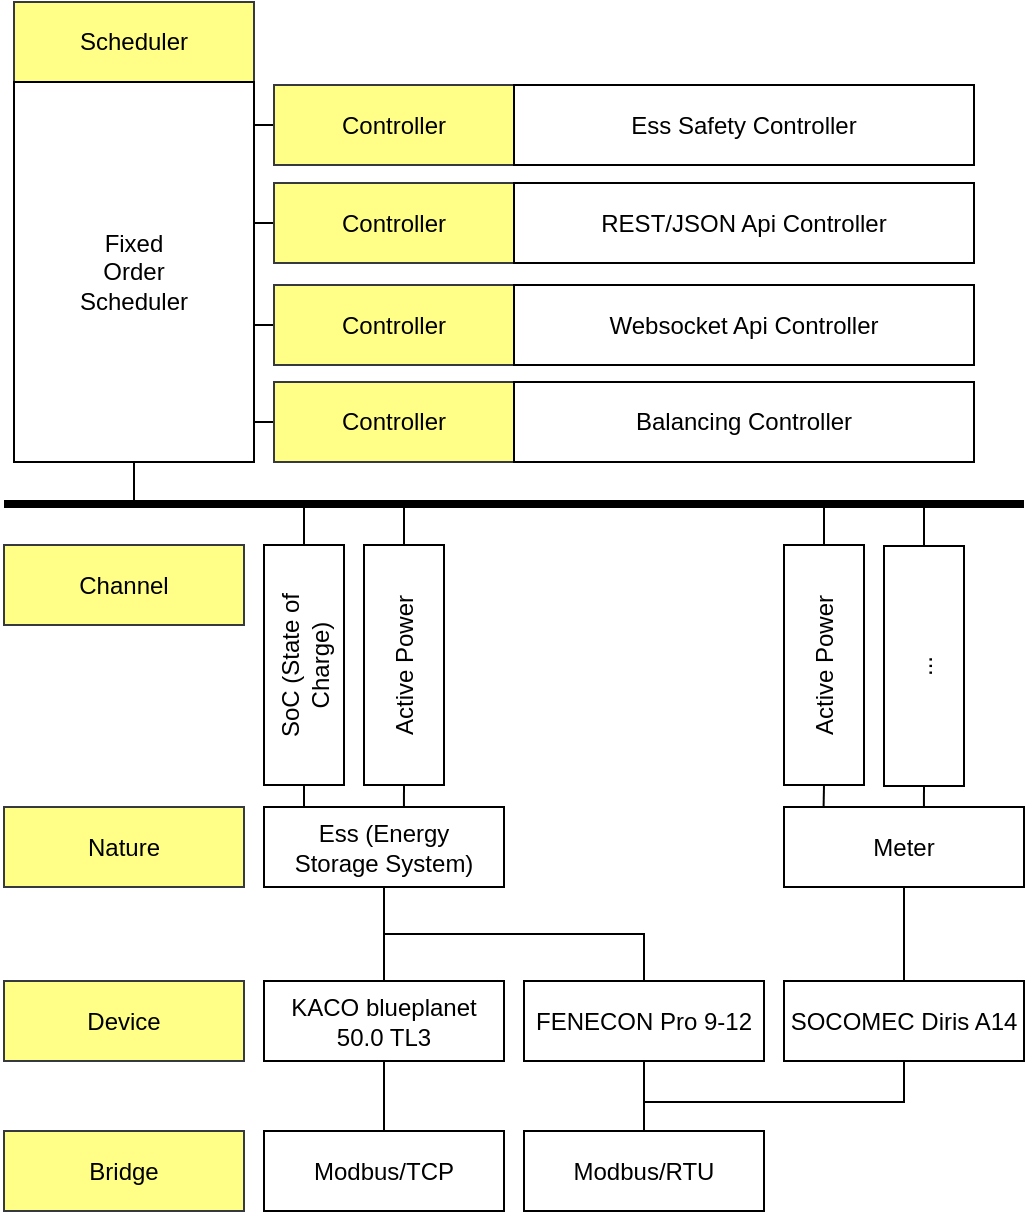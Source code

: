 <mxfile userAgent="Mozilla/5.0 (Windows NT 10.0; Win64; x64) AppleWebKit/537.36 (KHTML, like Gecko) draw.io/8.4.7 Chrome/59.0.307.115 Electron/1.8.3 Safari/537.36" version="8.7.7" editor="www.draw.io" type="device"><diagram id="b1ef84fc-deb7-31a1-76a1-56fcfa1ee625" name="Page-1"><mxGraphModel dx="1188" dy="695" grid="1" gridSize="10" guides="1" tooltips="1" connect="1" arrows="1" fold="1" page="1" pageScale="1" pageWidth="1169" pageHeight="827" background="#ffffff" math="0" shadow="0"><root><mxCell id="0"/><mxCell id="1" parent="0"/><mxCell id="113" value="Scheduler" style="rounded=0;whiteSpace=wrap;html=1;strokeColor=#36393d;fillColor=#ffff88;fontColor=#000000;" vertex="1" parent="1"><mxGeometry x="515" y="84" width="120" height="40" as="geometry"/></mxCell><mxCell id="166" style="edgeStyle=orthogonalEdgeStyle;rounded=0;html=1;exitX=0.5;exitY=1;startArrow=none;startFill=0;endArrow=none;endFill=0;jettySize=auto;orthogonalLoop=1;fontColor=#000000;" edge="1" parent="1" source="114" target="162"><mxGeometry relative="1" as="geometry"><Array as="points"><mxPoint x="575" y="320"/><mxPoint x="575" y="320"/></Array></mxGeometry></mxCell><mxCell id="114" value="Fixed&lt;br&gt;Order&lt;br&gt;Scheduler&lt;br&gt;" style="rounded=0;whiteSpace=wrap;html=1;strokeColor=#000000;fillColor=#ffffff;fontColor=#000000;" vertex="1" parent="1"><mxGeometry x="515" y="124" width="120" height="190" as="geometry"/></mxCell><mxCell id="171" style="edgeStyle=orthogonalEdgeStyle;rounded=0;html=1;exitX=0;exitY=0.5;startArrow=none;startFill=0;endArrow=none;endFill=0;jettySize=auto;orthogonalLoop=1;fontColor=#000000;" edge="1" parent="1" source="115" target="114"><mxGeometry relative="1" as="geometry"><Array as="points"><mxPoint x="640" y="145"/><mxPoint x="640" y="145"/></Array></mxGeometry></mxCell><mxCell id="115" value="Controller" style="rounded=0;whiteSpace=wrap;html=1;strokeColor=#36393d;fillColor=#ffff88;fontColor=#000000;" vertex="1" parent="1"><mxGeometry x="645" y="125.5" width="120" height="40" as="geometry"/></mxCell><mxCell id="116" value="Ess Safety Controller&lt;br&gt;" style="rounded=0;whiteSpace=wrap;html=1;strokeColor=#000000;fillColor=#ffffff;fontColor=#000000;" vertex="1" parent="1"><mxGeometry x="765" y="125.5" width="230" height="40" as="geometry"/></mxCell><mxCell id="172" style="edgeStyle=orthogonalEdgeStyle;rounded=0;html=1;exitX=0;exitY=0.5;entryX=1;entryY=0.367;entryPerimeter=0;startArrow=none;startFill=0;endArrow=none;endFill=0;jettySize=auto;orthogonalLoop=1;fontColor=#000000;" edge="1" parent="1" source="117" target="114"><mxGeometry relative="1" as="geometry"/></mxCell><mxCell id="117" value="Controller" style="rounded=0;whiteSpace=wrap;html=1;strokeColor=#36393d;fillColor=#ffff88;fontColor=#000000;" vertex="1" parent="1"><mxGeometry x="645" y="174.5" width="120" height="40" as="geometry"/></mxCell><mxCell id="118" value="REST/JSON Api Controller&lt;br&gt;" style="rounded=0;whiteSpace=wrap;html=1;strokeColor=#000000;fillColor=#ffffff;fontColor=#000000;" vertex="1" parent="1"><mxGeometry x="765" y="174.5" width="230" height="40" as="geometry"/></mxCell><mxCell id="175" style="edgeStyle=orthogonalEdgeStyle;rounded=0;html=1;exitX=0;exitY=0.5;startArrow=none;startFill=0;endArrow=none;endFill=0;jettySize=auto;orthogonalLoop=1;fontColor=#000000;" edge="1" parent="1" source="119"><mxGeometry relative="1" as="geometry"><mxPoint x="635" y="250" as="targetPoint"/></mxGeometry></mxCell><mxCell id="119" value="Controller" style="rounded=0;whiteSpace=wrap;html=1;strokeColor=#36393d;fillColor=#ffff88;fontColor=#000000;" vertex="1" parent="1"><mxGeometry x="645" y="225.5" width="120" height="40" as="geometry"/></mxCell><mxCell id="120" value="Websocket Api Controller&lt;br&gt;" style="rounded=0;whiteSpace=wrap;html=1;strokeColor=#000000;fillColor=#ffffff;fontColor=#000000;" vertex="1" parent="1"><mxGeometry x="765" y="225.5" width="230" height="40" as="geometry"/></mxCell><mxCell id="176" style="edgeStyle=orthogonalEdgeStyle;rounded=0;html=1;exitX=0;exitY=0.5;entryX=1.003;entryY=0.896;entryPerimeter=0;startArrow=none;startFill=0;endArrow=none;endFill=0;jettySize=auto;orthogonalLoop=1;fontColor=#000000;" edge="1" parent="1" source="121" target="114"><mxGeometry relative="1" as="geometry"/></mxCell><mxCell id="121" value="Controller" style="rounded=0;whiteSpace=wrap;html=1;strokeColor=#36393d;fillColor=#ffff88;fontColor=#000000;" vertex="1" parent="1"><mxGeometry x="645" y="274" width="120" height="40" as="geometry"/></mxCell><mxCell id="122" value="Balancing Controller&lt;br&gt;" style="rounded=0;whiteSpace=wrap;html=1;strokeColor=#000000;fillColor=#ffffff;fontColor=#000000;" vertex="1" parent="1"><mxGeometry x="765" y="274" width="230" height="40" as="geometry"/></mxCell><mxCell id="126" value="Channel" style="rounded=0;whiteSpace=wrap;html=1;strokeColor=#36393d;fillColor=#ffff88;fontColor=#000000;" vertex="1" parent="1"><mxGeometry x="510" y="355.5" width="120" height="40" as="geometry"/></mxCell><mxCell id="127" value="Nature" style="rounded=0;whiteSpace=wrap;html=1;strokeColor=#36393d;fillColor=#ffff88;fontColor=#000000;" vertex="1" parent="1"><mxGeometry x="510" y="486.5" width="120" height="40" as="geometry"/></mxCell><mxCell id="128" value="Ess (Energy &lt;br&gt;Storage System)" style="rounded=0;whiteSpace=wrap;html=1;strokeColor=#000000;fillColor=#ffffff;fontColor=#000000;" vertex="1" parent="1"><mxGeometry x="640" y="486.5" width="120" height="40" as="geometry"/></mxCell><mxCell id="129" value="Meter&lt;br&gt;" style="rounded=0;whiteSpace=wrap;html=1;strokeColor=#000000;fillColor=#ffffff;fontColor=#000000;" vertex="1" parent="1"><mxGeometry x="900" y="486.5" width="120" height="40" as="geometry"/></mxCell><mxCell id="133" value="Device" style="rounded=0;whiteSpace=wrap;html=1;strokeColor=#36393d;fillColor=#ffff88;fontColor=#000000;" vertex="1" parent="1"><mxGeometry x="510" y="573.5" width="120" height="40" as="geometry"/></mxCell><mxCell id="157" style="edgeStyle=orthogonalEdgeStyle;rounded=0;html=1;exitX=0.5;exitY=0;startArrow=none;startFill=0;endArrow=none;endFill=0;jettySize=auto;orthogonalLoop=1;fontColor=#000000;" edge="1" parent="1" source="134" target="128"><mxGeometry relative="1" as="geometry"/></mxCell><mxCell id="134" value="FENECON Pro 9-12" style="rounded=0;whiteSpace=wrap;html=1;strokeColor=#000000;fillColor=#ffffff;fontColor=#000000;" vertex="1" parent="1"><mxGeometry x="770" y="573.5" width="120" height="40" as="geometry"/></mxCell><mxCell id="156" style="edgeStyle=orthogonalEdgeStyle;rounded=0;html=1;exitX=0.5;exitY=0;startArrow=none;startFill=0;endArrow=none;endFill=0;jettySize=auto;orthogonalLoop=1;fontColor=#000000;" edge="1" parent="1" source="135" target="128"><mxGeometry relative="1" as="geometry"/></mxCell><mxCell id="135" value="KACO&amp;nbsp;blueplanet 50.0 TL3" style="rounded=0;whiteSpace=wrap;html=1;strokeColor=#000000;fillColor=#ffffff;fontColor=#000000;" vertex="1" parent="1"><mxGeometry x="640" y="573.5" width="120" height="40" as="geometry"/></mxCell><mxCell id="136" value="Bridge" style="rounded=0;whiteSpace=wrap;html=1;strokeColor=#36393d;fillColor=#ffff88;fontColor=#000000;" vertex="1" parent="1"><mxGeometry x="510" y="648.5" width="120" height="40" as="geometry"/></mxCell><mxCell id="155" style="edgeStyle=orthogonalEdgeStyle;rounded=0;html=1;exitX=0.5;exitY=0;startArrow=none;startFill=0;endArrow=none;endFill=0;jettySize=auto;orthogonalLoop=1;fontColor=#000000;" edge="1" parent="1" source="137" target="134"><mxGeometry relative="1" as="geometry"/></mxCell><mxCell id="161" style="edgeStyle=orthogonalEdgeStyle;rounded=0;html=1;exitX=0.5;exitY=0;startArrow=none;startFill=0;endArrow=none;endFill=0;jettySize=auto;orthogonalLoop=1;fontColor=#000000;" edge="1" parent="1" source="137" target="139"><mxGeometry relative="1" as="geometry"><Array as="points"><mxPoint x="830" y="634"/><mxPoint x="960" y="634"/></Array></mxGeometry></mxCell><mxCell id="137" value="Modbus/RTU" style="rounded=0;whiteSpace=wrap;html=1;strokeColor=#000000;fillColor=#ffffff;fontColor=#000000;" vertex="1" parent="1"><mxGeometry x="770" y="648.5" width="120" height="40" as="geometry"/></mxCell><mxCell id="154" style="edgeStyle=orthogonalEdgeStyle;rounded=0;html=1;exitX=0.5;exitY=0;startArrow=none;startFill=0;endArrow=none;endFill=0;jettySize=auto;orthogonalLoop=1;fontColor=#000000;" edge="1" parent="1" source="138" target="135"><mxGeometry relative="1" as="geometry"/></mxCell><mxCell id="138" value="Modbus/TCP" style="rounded=0;whiteSpace=wrap;html=1;strokeColor=#000000;fillColor=#ffffff;fontColor=#000000;" vertex="1" parent="1"><mxGeometry x="640" y="648.5" width="120" height="40" as="geometry"/></mxCell><mxCell id="158" style="edgeStyle=orthogonalEdgeStyle;rounded=0;html=1;exitX=0.5;exitY=0;startArrow=none;startFill=0;endArrow=none;endFill=0;jettySize=auto;orthogonalLoop=1;fontColor=#000000;" edge="1" parent="1" source="139" target="129"><mxGeometry relative="1" as="geometry"><mxPoint x="960" y="526.5" as="targetPoint"/></mxGeometry></mxCell><mxCell id="139" value="SOCOMEC Diris A14" style="rounded=0;whiteSpace=wrap;html=1;strokeColor=#000000;fillColor=#ffffff;fontColor=#000000;" vertex="1" parent="1"><mxGeometry x="900" y="573.5" width="120" height="40" as="geometry"/></mxCell><mxCell id="167" style="edgeStyle=orthogonalEdgeStyle;rounded=0;html=1;exitX=1;exitY=0.5;startArrow=none;startFill=0;endArrow=none;endFill=0;jettySize=auto;orthogonalLoop=1;fontColor=#000000;" edge="1" parent="1" source="142" target="162"><mxGeometry relative="1" as="geometry"><Array as="points"><mxPoint x="660" y="350"/><mxPoint x="660" y="350"/></Array></mxGeometry></mxCell><mxCell id="178" style="edgeStyle=orthogonalEdgeStyle;rounded=0;html=1;exitX=0;exitY=0.5;startArrow=none;startFill=0;endArrow=none;endFill=0;jettySize=auto;orthogonalLoop=1;fontColor=#000000;" edge="1" parent="1" source="142" target="128"><mxGeometry relative="1" as="geometry"><Array as="points"><mxPoint x="660" y="480"/><mxPoint x="660" y="480"/></Array></mxGeometry></mxCell><mxCell id="142" value="SoC (State of Charge)" style="rounded=0;whiteSpace=wrap;html=1;strokeColor=#000000;fillColor=#ffffff;fontColor=#000000;rotation=-90;" vertex="1" parent="1"><mxGeometry x="600" y="395.5" width="120" height="40" as="geometry"/></mxCell><mxCell id="168" style="edgeStyle=orthogonalEdgeStyle;rounded=0;html=1;exitX=1;exitY=0.5;startArrow=none;startFill=0;endArrow=none;endFill=0;jettySize=auto;orthogonalLoop=1;fontColor=#000000;" edge="1" parent="1" source="143" target="162"><mxGeometry relative="1" as="geometry"><Array as="points"><mxPoint x="710" y="350"/><mxPoint x="710" y="350"/></Array></mxGeometry></mxCell><mxCell id="179" style="edgeStyle=orthogonalEdgeStyle;rounded=0;html=1;exitX=0;exitY=0.5;entryX=0.583;entryY=0.008;entryPerimeter=0;startArrow=none;startFill=0;endArrow=none;endFill=0;jettySize=auto;orthogonalLoop=1;fontColor=#000000;" edge="1" parent="1" source="143" target="128"><mxGeometry relative="1" as="geometry"/></mxCell><mxCell id="143" value="Active Power" style="rounded=0;whiteSpace=wrap;html=1;strokeColor=#000000;fillColor=#ffffff;fontColor=#000000;rotation=-90;" vertex="1" parent="1"><mxGeometry x="650" y="395.5" width="120" height="40" as="geometry"/></mxCell><mxCell id="169" style="edgeStyle=orthogonalEdgeStyle;rounded=0;html=1;exitX=1;exitY=0.5;startArrow=none;startFill=0;endArrow=none;endFill=0;jettySize=auto;orthogonalLoop=1;fontColor=#000000;" edge="1" parent="1" source="144" target="162"><mxGeometry relative="1" as="geometry"><Array as="points"><mxPoint x="920" y="350"/><mxPoint x="920" y="350"/></Array></mxGeometry></mxCell><mxCell id="180" style="edgeStyle=orthogonalEdgeStyle;rounded=0;html=1;exitX=0;exitY=0.5;entryX=0.165;entryY=-0.003;entryPerimeter=0;startArrow=none;startFill=0;endArrow=none;endFill=0;jettySize=auto;orthogonalLoop=1;fontColor=#000000;" edge="1" parent="1" source="144" target="129"><mxGeometry relative="1" as="geometry"/></mxCell><mxCell id="144" value="Active Power" style="rounded=0;whiteSpace=wrap;html=1;strokeColor=#000000;fillColor=#ffffff;fontColor=#000000;rotation=-90;" vertex="1" parent="1"><mxGeometry x="860" y="395.5" width="120" height="40" as="geometry"/></mxCell><mxCell id="170" style="edgeStyle=orthogonalEdgeStyle;rounded=0;html=1;exitX=1;exitY=0.5;startArrow=none;startFill=0;endArrow=none;endFill=0;jettySize=auto;orthogonalLoop=1;fontColor=#000000;" edge="1" parent="1" source="145" target="162"><mxGeometry relative="1" as="geometry"><Array as="points"><mxPoint x="970" y="350"/><mxPoint x="970" y="350"/></Array></mxGeometry></mxCell><mxCell id="181" style="edgeStyle=orthogonalEdgeStyle;rounded=0;html=1;exitX=0;exitY=0.5;entryX=0.583;entryY=-0.003;entryPerimeter=0;startArrow=none;startFill=0;endArrow=none;endFill=0;jettySize=auto;orthogonalLoop=1;fontColor=#000000;" edge="1" parent="1" source="145" target="129"><mxGeometry relative="1" as="geometry"/></mxCell><mxCell id="145" value="..." style="rounded=0;whiteSpace=wrap;html=1;strokeColor=#000000;fillColor=#ffffff;fontColor=#000000;rotation=-90;" vertex="1" parent="1"><mxGeometry x="910" y="396" width="120" height="40" as="geometry"/></mxCell><mxCell id="162" value="" style="line;strokeWidth=4;html=1;perimeter=backbonePerimeter;points=[];outlineConnect=0;rounded=0;shadow=0;glass=0;comic=0;fillColor=#ffffff;fontColor=#000000;" vertex="1" parent="1"><mxGeometry x="510" y="330" width="510" height="10" as="geometry"/></mxCell></root></mxGraphModel></diagram></mxfile>